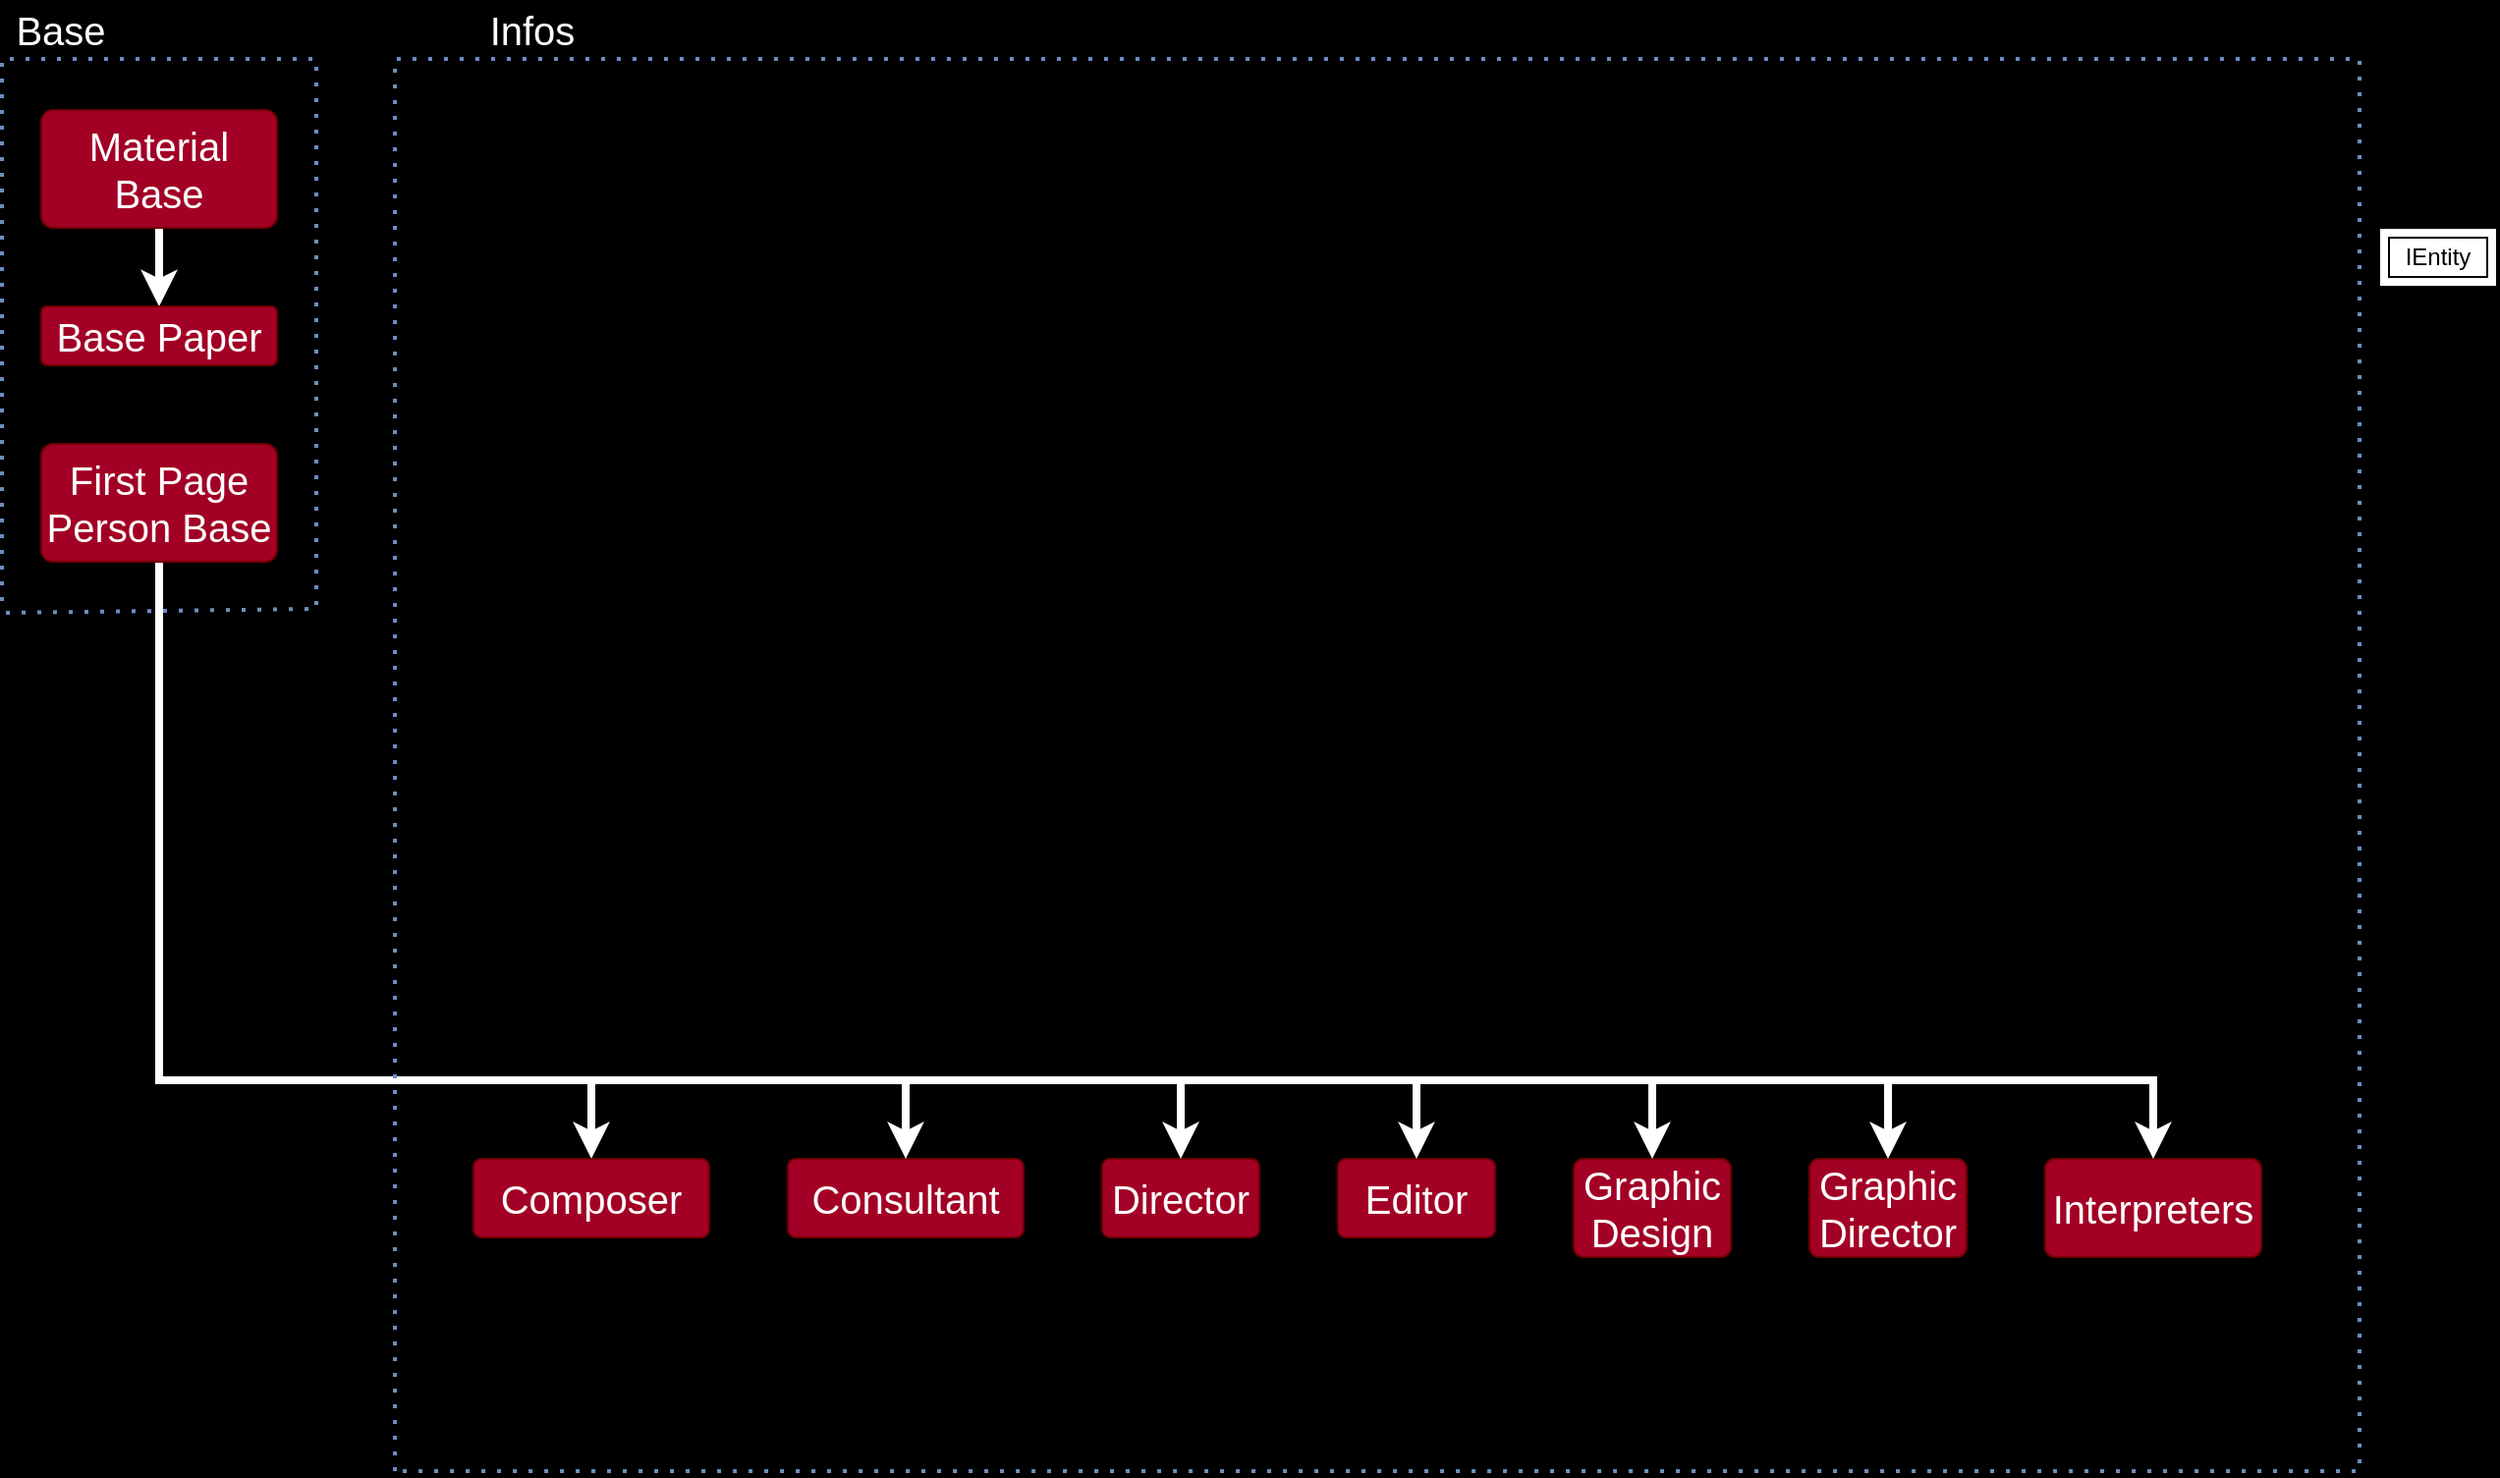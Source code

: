 <mxfile version="17.4.5" type="github">
  <diagram id="R2lEEEUBdFMjLlhIrx00" name="Enities">
    <mxGraphModel dx="1185" dy="726" grid="1" gridSize="10" guides="1" tooltips="1" connect="1" arrows="1" fold="1" page="1" pageScale="1" pageWidth="1600" pageHeight="900" background="#000000" math="0" shadow="0" extFonts="Permanent Marker^https://fonts.googleapis.com/css?family=Permanent+Marker">
      <root>
        <mxCell id="0" />
        <mxCell id="1" parent="0" />
        <mxCell id="eGb5dsAbsmcvE9Oy9T9W-4" value="IEntity" style="shape=ext;margin=3;double=1;whiteSpace=wrap;html=1;align=center;" parent="1" vertex="1">
          <mxGeometry x="1410" y="166.03" width="60" height="30" as="geometry" />
        </mxCell>
        <mxCell id="yxW6L9qoDKV4iAf_mweB-4" style="edgeStyle=orthogonalEdgeStyle;rounded=0;jumpSize=13;orthogonalLoop=1;jettySize=auto;html=1;entryX=0.5;entryY=0;entryDx=0;entryDy=0;strokeColor=#FFFFFF;strokeWidth=4;" parent="1" source="eGb5dsAbsmcvE9Oy9T9W-7" target="eGb5dsAbsmcvE9Oy9T9W-8" edge="1">
          <mxGeometry relative="1" as="geometry">
            <Array as="points">
              <mxPoint x="280" y="196.03" />
              <mxPoint x="280" y="196.03" />
            </Array>
          </mxGeometry>
        </mxCell>
        <mxCell id="eGb5dsAbsmcvE9Oy9T9W-8" value="Base Paper" style="rounded=1;arcSize=10;whiteSpace=wrap;html=1;align=center;fontSize=20;fillColor=#a20025;strokeColor=#6F0000;fontColor=#ffffff;" parent="1" vertex="1">
          <mxGeometry x="220" y="206.03" width="120" height="30" as="geometry" />
        </mxCell>
        <mxCell id="yxW6L9qoDKV4iAf_mweB-11" style="edgeStyle=orthogonalEdgeStyle;rounded=0;jumpSize=13;orthogonalLoop=1;jettySize=auto;html=1;entryX=0.5;entryY=0;entryDx=0;entryDy=0;strokeColor=#FFFFFF;strokeWidth=4;" parent="1" source="eGb5dsAbsmcvE9Oy9T9W-10" target="yxW6L9qoDKV4iAf_mweB-9" edge="1">
          <mxGeometry relative="1" as="geometry">
            <Array as="points">
              <mxPoint x="280" y="600" />
              <mxPoint x="500" y="600" />
            </Array>
          </mxGeometry>
        </mxCell>
        <mxCell id="eGb5dsAbsmcvE9Oy9T9W-10" value="First Page Person Base" style="rounded=1;arcSize=10;whiteSpace=wrap;html=1;align=center;fontSize=20;fillColor=#a20025;strokeColor=#6F0000;fontColor=#ffffff;" parent="1" vertex="1">
          <mxGeometry x="220" y="276.03" width="120" height="60" as="geometry" />
        </mxCell>
        <mxCell id="eGb5dsAbsmcvE9Oy9T9W-11" value="Infos" style="text;html=1;strokeColor=none;fillColor=none;align=center;verticalAlign=middle;whiteSpace=wrap;rounded=0;fontSize=20;fontColor=#FFFFFF;" parent="1" vertex="1">
          <mxGeometry x="440" y="50" width="60" height="30" as="geometry" />
        </mxCell>
        <mxCell id="eGb5dsAbsmcvE9Oy9T9W-7" value="Material Base" style="rounded=1;arcSize=10;whiteSpace=wrap;html=1;align=center;fontSize=20;fillColor=#a20025;strokeColor=#6F0000;fontColor=#ffffff;" parent="1" vertex="1">
          <mxGeometry x="220" y="106.03" width="120" height="60" as="geometry" />
        </mxCell>
        <mxCell id="yxW6L9qoDKV4iAf_mweB-6" value="" style="endArrow=none;dashed=1;html=1;dashPattern=1 3;strokeWidth=2;rounded=0;fontColor=#FFFFFF;labelBackgroundColor=#000000;fillColor=#dae8fc;strokeColor=#6c8ebf;" parent="1" edge="1">
          <mxGeometry width="50" height="50" relative="1" as="geometry">
            <mxPoint x="200" y="356.03" as="sourcePoint" />
            <mxPoint x="200" y="362.03" as="targetPoint" />
            <Array as="points">
              <mxPoint x="200" y="80.03" />
              <mxPoint x="360" y="80.0" />
              <mxPoint x="360" y="360" />
            </Array>
          </mxGeometry>
        </mxCell>
        <mxCell id="yxW6L9qoDKV4iAf_mweB-7" value="Base" style="text;html=1;strokeColor=none;fillColor=none;align=center;verticalAlign=middle;whiteSpace=wrap;rounded=0;fontSize=20;fontColor=#FFFFFF;" parent="1" vertex="1">
          <mxGeometry x="200" y="50" width="60" height="30" as="geometry" />
        </mxCell>
        <mxCell id="yxW6L9qoDKV4iAf_mweB-9" value="Composer" style="rounded=1;arcSize=10;whiteSpace=wrap;html=1;align=center;fontSize=20;fillColor=#a20025;strokeColor=#6F0000;fontColor=#ffffff;" parent="1" vertex="1">
          <mxGeometry x="440" y="640" width="120" height="40" as="geometry" />
        </mxCell>
        <mxCell id="yxW6L9qoDKV4iAf_mweB-10" value="Consultant" style="rounded=1;arcSize=10;whiteSpace=wrap;html=1;align=center;fontSize=20;fillColor=#a20025;strokeColor=#6F0000;fontColor=#ffffff;" parent="1" vertex="1">
          <mxGeometry x="600" y="640" width="120" height="40" as="geometry" />
        </mxCell>
        <mxCell id="yxW6L9qoDKV4iAf_mweB-14" style="edgeStyle=orthogonalEdgeStyle;rounded=0;jumpSize=13;orthogonalLoop=1;jettySize=auto;html=1;entryX=0.5;entryY=0;entryDx=0;entryDy=0;strokeColor=#FFFFFF;strokeWidth=4;" parent="1" target="yxW6L9qoDKV4iAf_mweB-10" edge="1">
          <mxGeometry relative="1" as="geometry">
            <mxPoint x="500" y="600" as="sourcePoint" />
            <mxPoint x="790" y="530" as="targetPoint" />
            <Array as="points">
              <mxPoint x="660" y="600" />
            </Array>
          </mxGeometry>
        </mxCell>
        <mxCell id="P3IxTrzwhwJKdC0I2D61-1" value="Director" style="rounded=1;arcSize=10;whiteSpace=wrap;html=1;align=center;fontSize=20;fillColor=#a20025;strokeColor=#6F0000;fontColor=#ffffff;" vertex="1" parent="1">
          <mxGeometry x="760" y="640" width="80" height="40" as="geometry" />
        </mxCell>
        <mxCell id="P3IxTrzwhwJKdC0I2D61-2" value="Editor" style="rounded=1;arcSize=10;whiteSpace=wrap;html=1;align=center;fontSize=20;fillColor=#a20025;strokeColor=#6F0000;fontColor=#ffffff;" vertex="1" parent="1">
          <mxGeometry x="880" y="640" width="80" height="40" as="geometry" />
        </mxCell>
        <mxCell id="P3IxTrzwhwJKdC0I2D61-5" value="Graphic&lt;br&gt;Design" style="rounded=1;arcSize=10;whiteSpace=wrap;html=1;align=center;fontSize=20;fillColor=#a20025;strokeColor=#6F0000;fontColor=#ffffff;" vertex="1" parent="1">
          <mxGeometry x="1000" y="640" width="80" height="50" as="geometry" />
        </mxCell>
        <mxCell id="P3IxTrzwhwJKdC0I2D61-6" value="Graphic Director" style="rounded=1;arcSize=10;whiteSpace=wrap;html=1;align=center;fontSize=20;fillColor=#a20025;strokeColor=#6F0000;fontColor=#ffffff;" vertex="1" parent="1">
          <mxGeometry x="1120" y="640" width="80" height="50" as="geometry" />
        </mxCell>
        <mxCell id="P3IxTrzwhwJKdC0I2D61-8" value="Interpreters" style="rounded=1;arcSize=10;whiteSpace=wrap;html=1;align=center;fontSize=20;fillColor=#a20025;strokeColor=#6F0000;fontColor=#ffffff;" vertex="1" parent="1">
          <mxGeometry x="1240" y="640" width="110" height="50" as="geometry" />
        </mxCell>
        <mxCell id="P3IxTrzwhwJKdC0I2D61-9" value="" style="endArrow=none;dashed=1;html=1;dashPattern=1 3;strokeWidth=2;rounded=0;fontColor=#FFFFFF;labelBackgroundColor=#000000;fillColor=#dae8fc;strokeColor=#6c8ebf;" edge="1" parent="1">
          <mxGeometry width="50" height="50" relative="1" as="geometry">
            <mxPoint x="400" y="799.03" as="sourcePoint" />
            <mxPoint x="400" y="799.03" as="targetPoint" />
            <Array as="points">
              <mxPoint x="400" y="80" />
              <mxPoint x="1400" y="80" />
              <mxPoint x="1400" y="799" />
            </Array>
          </mxGeometry>
        </mxCell>
        <mxCell id="P3IxTrzwhwJKdC0I2D61-11" style="edgeStyle=orthogonalEdgeStyle;rounded=0;jumpSize=13;orthogonalLoop=1;jettySize=auto;html=1;entryX=0.5;entryY=0;entryDx=0;entryDy=0;strokeColor=#FFFFFF;strokeWidth=4;" edge="1" parent="1">
          <mxGeometry relative="1" as="geometry">
            <mxPoint x="660" y="600" as="sourcePoint" />
            <mxPoint x="800" y="640" as="targetPoint" />
            <Array as="points">
              <mxPoint x="800" y="600" />
            </Array>
          </mxGeometry>
        </mxCell>
        <mxCell id="P3IxTrzwhwJKdC0I2D61-12" style="edgeStyle=orthogonalEdgeStyle;rounded=0;jumpSize=13;orthogonalLoop=1;jettySize=auto;html=1;strokeColor=#FFFFFF;strokeWidth=4;entryX=0.5;entryY=0;entryDx=0;entryDy=0;" edge="1" parent="1" target="P3IxTrzwhwJKdC0I2D61-2">
          <mxGeometry relative="1" as="geometry">
            <mxPoint x="800" y="600" as="sourcePoint" />
            <mxPoint x="960" y="640" as="targetPoint" />
            <Array as="points">
              <mxPoint x="920" y="600" />
            </Array>
          </mxGeometry>
        </mxCell>
        <mxCell id="P3IxTrzwhwJKdC0I2D61-13" style="edgeStyle=orthogonalEdgeStyle;rounded=0;jumpSize=13;orthogonalLoop=1;jettySize=auto;html=1;entryX=0.5;entryY=0;entryDx=0;entryDy=0;strokeColor=#FFFFFF;strokeWidth=4;" edge="1" parent="1" target="P3IxTrzwhwJKdC0I2D61-5">
          <mxGeometry relative="1" as="geometry">
            <mxPoint x="920" y="600" as="sourcePoint" />
            <mxPoint x="1100" y="640" as="targetPoint" />
            <Array as="points">
              <mxPoint x="1040" y="600" />
            </Array>
          </mxGeometry>
        </mxCell>
        <mxCell id="P3IxTrzwhwJKdC0I2D61-14" style="edgeStyle=orthogonalEdgeStyle;rounded=0;jumpSize=13;orthogonalLoop=1;jettySize=auto;html=1;entryX=0.5;entryY=0;entryDx=0;entryDy=0;strokeColor=#FFFFFF;strokeWidth=4;" edge="1" parent="1" target="P3IxTrzwhwJKdC0I2D61-6">
          <mxGeometry relative="1" as="geometry">
            <mxPoint x="1039.97" y="600" as="sourcePoint" />
            <mxPoint x="1199.97" y="640" as="targetPoint" />
            <Array as="points">
              <mxPoint x="1160" y="600" />
            </Array>
          </mxGeometry>
        </mxCell>
        <mxCell id="P3IxTrzwhwJKdC0I2D61-15" style="edgeStyle=orthogonalEdgeStyle;rounded=0;jumpSize=13;orthogonalLoop=1;jettySize=auto;html=1;entryX=0.5;entryY=0;entryDx=0;entryDy=0;strokeColor=#FFFFFF;strokeWidth=4;" edge="1" parent="1" target="P3IxTrzwhwJKdC0I2D61-8">
          <mxGeometry relative="1" as="geometry">
            <mxPoint x="1159.97" y="610" as="sourcePoint" />
            <mxPoint x="1349.94" y="640" as="targetPoint" />
            <Array as="points">
              <mxPoint x="1160" y="600" />
              <mxPoint x="1295" y="600" />
            </Array>
          </mxGeometry>
        </mxCell>
      </root>
    </mxGraphModel>
  </diagram>
</mxfile>
